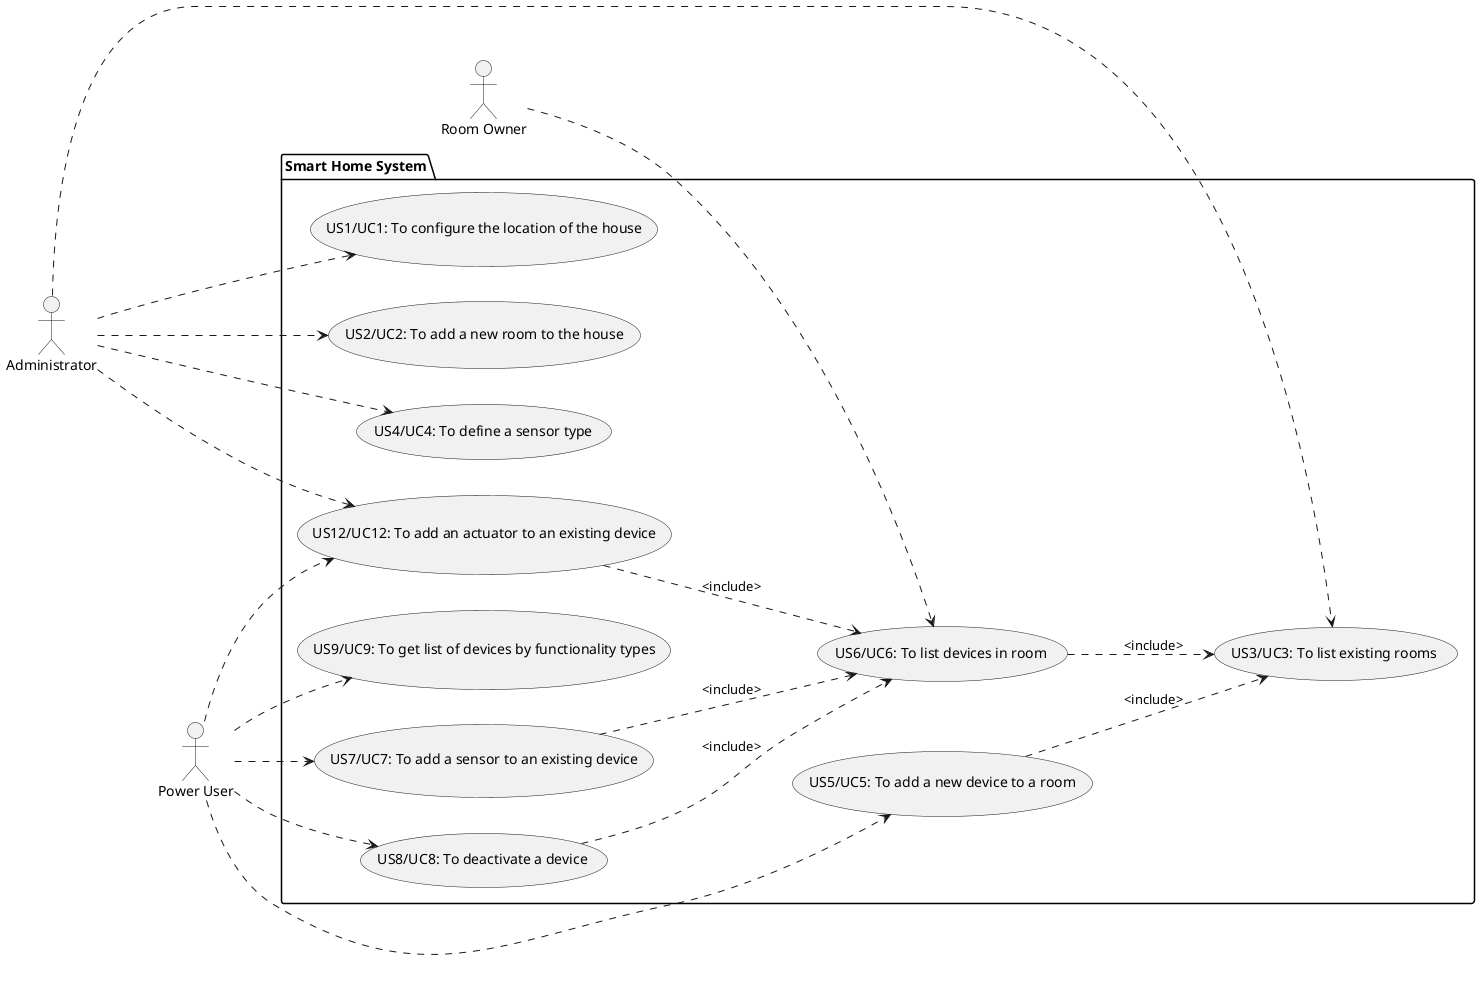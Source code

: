 @startuml

@startuml

left to right direction

actor Administrator as admin
actor "Power User" as pu
actor "Room Owner" as ro

package "Smart Home System"{

usecase UC1 as "US1/UC1: To configure the location of the house"
usecase UC2 as "US2/UC2: To add a new room to the house"
usecase UC3 as "US3/UC3: To list existing rooms"
usecase UC4 as "US4/UC4: To define a sensor type"
usecase UC5 as "US5/UC5: To add a new device to a room"
usecase UC6 as "US6/UC6: To list devices in room"
usecase UC7 as "US7/UC7: To add a sensor to an existing device"
usecase UC8 as "US8/UC8: To deactivate a device"
usecase UC9 as "US9/UC9: To get list of devices by functionality types"
usecase UC12 as "US12/UC12: To add an actuator to an existing device"

admin ...> UC1
admin ...> UC2
admin ...> UC3
admin ...> UC4
admin ...> UC12

pu ..> UC5
ro ..> UC6
pu ..> UC7
pu ..> UC8
pu ..> UC9
pu ..> UC12

UC5 ..> UC3 : <include>
UC6 ..> UC3 : <include>
UC7 ..> UC6 : <include>
UC8 ..> UC6  : <include>
UC12 ..> UC6 : <include>

}

@enduml



@enduml